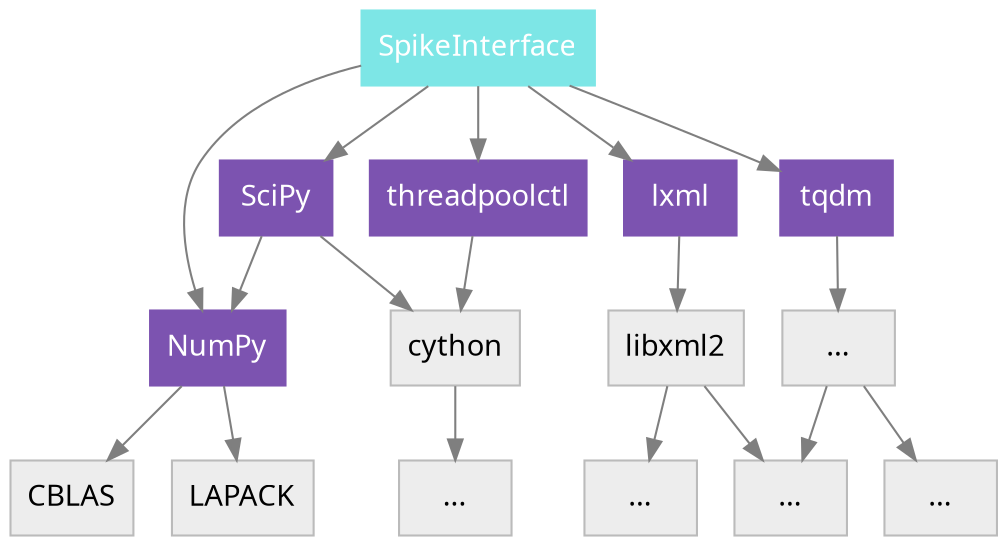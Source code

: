 digraph graphname {
    # lala
    size="10,26";
    rankdir="TB";
    graph [pad="0.07", fontname = "sans"];
    node [fontname ="sans", fillcolor=grey93, style=filled, color="#BBBBBB", shape=box];
    edge [fontname ="sans", color=gray50];
    a[label="SpikeInterface", fillcolor="#7DE6E6", fontcolor="#FFFFFF", color="#7DE6E6"];
    b[label="SciPy", fillcolor="#7c53b0", color="#7c53b0", fontcolor="#FFFFFF"];
    c[label="threadpoolctl", fillcolor="#7c53b0", color="#7c53b0", fontcolor="#FFFFFF"];
    d[label="lxml", fillcolor="#7c53b0", color="#7c53b0", fontcolor="#FFFFFF"];
    e[label="tqdm", fillcolor="#7c53b0", color="#7c53b0", fontcolor="#FFFFFF"];
    f[label="NumPy", fillcolor="#7c53b0", color="#7c53b0", fontcolor="#FFFFFF"];
    g[label="cython", fillcolor=grey93];
    h[label="...", fillcolor=grey93];
    i[label="CBLAS", fillcolor=grey93];
    j[label="LAPACK"];
    0[label="libxml2"];
    1[label="..."];
    2[label="..."];
    3[label="..."];
    4[label="..."];

    a -> {b; c; d; e; f};
    b -> {f; g;};
    g -> {h;};
    c -> {g;};
    f -> {i; j};
    d -> 0;
    e -> 1;
    0 -> {2; 4};
    1 -> {3; 4};

    {rank=same; b; c; d; e; }
    {rank=same; f; g;}
}
